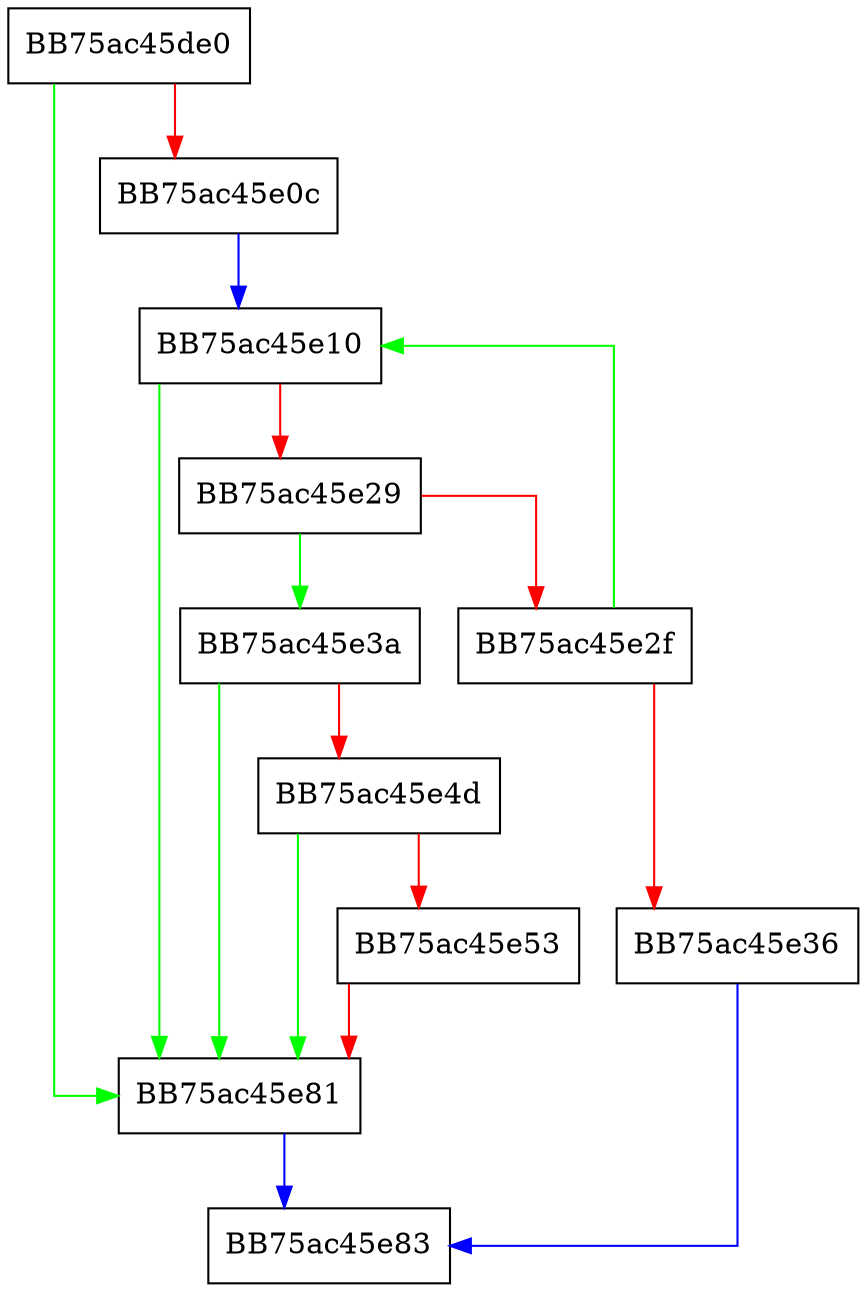 digraph Read {
  node [shape="box"];
  graph [splines=ortho];
  BB75ac45de0 -> BB75ac45e81 [color="green"];
  BB75ac45de0 -> BB75ac45e0c [color="red"];
  BB75ac45e0c -> BB75ac45e10 [color="blue"];
  BB75ac45e10 -> BB75ac45e81 [color="green"];
  BB75ac45e10 -> BB75ac45e29 [color="red"];
  BB75ac45e29 -> BB75ac45e3a [color="green"];
  BB75ac45e29 -> BB75ac45e2f [color="red"];
  BB75ac45e2f -> BB75ac45e10 [color="green"];
  BB75ac45e2f -> BB75ac45e36 [color="red"];
  BB75ac45e36 -> BB75ac45e83 [color="blue"];
  BB75ac45e3a -> BB75ac45e81 [color="green"];
  BB75ac45e3a -> BB75ac45e4d [color="red"];
  BB75ac45e4d -> BB75ac45e81 [color="green"];
  BB75ac45e4d -> BB75ac45e53 [color="red"];
  BB75ac45e53 -> BB75ac45e81 [color="red"];
  BB75ac45e81 -> BB75ac45e83 [color="blue"];
}